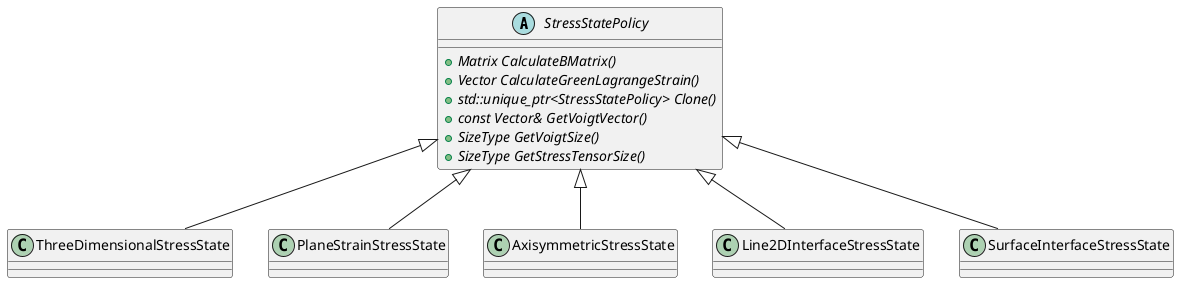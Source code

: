 @startuml

abstract class StressStatePolicy {
  +{abstract} Matrix CalculateBMatrix()
  +{abstract} Vector CalculateGreenLagrangeStrain()
  +{abstract} std::unique_ptr<StressStatePolicy> Clone()
  +{abstract} const Vector& GetVoigtVector()
  +{abstract} SizeType GetVoigtSize()
  +{abstract} SizeType GetStressTensorSize()
}

class ThreeDimensionalStressState
class PlaneStrainStressState
class AxisymmetricStressState
class Line2DInterfaceStressState
class SurfaceInterfaceStressState

StressStatePolicy <|-- ThreeDimensionalStressState
StressStatePolicy <|-- PlaneStrainStressState
StressStatePolicy <|-- AxisymmetricStressState
StressStatePolicy <|-- Line2DInterfaceStressState
StressStatePolicy <|-- SurfaceInterfaceStressState
@enduml
